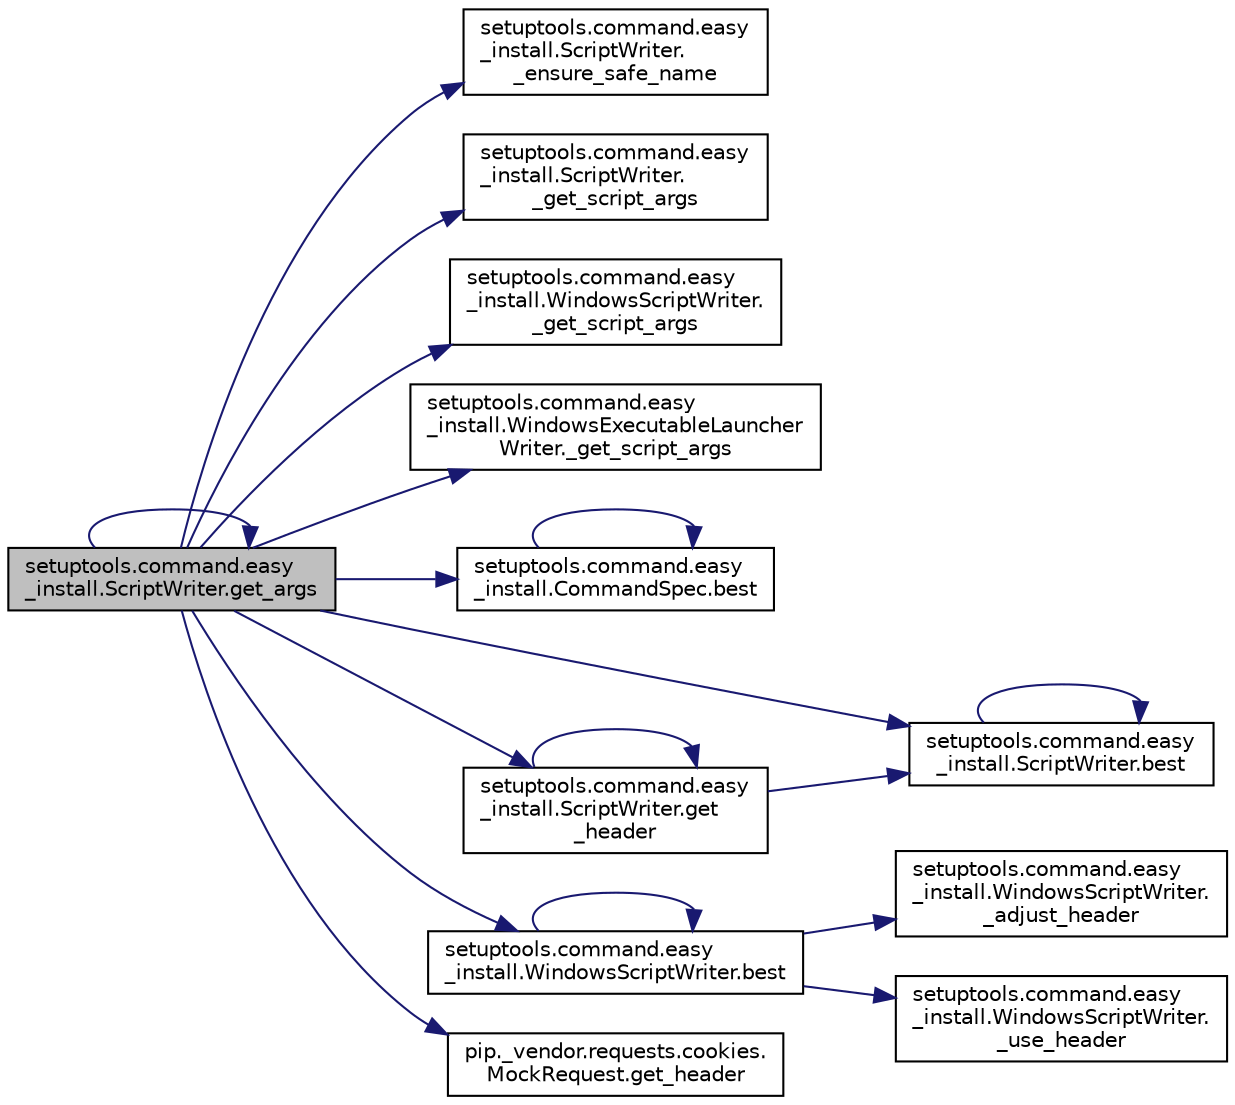 digraph "setuptools.command.easy_install.ScriptWriter.get_args"
{
 // LATEX_PDF_SIZE
  edge [fontname="Helvetica",fontsize="10",labelfontname="Helvetica",labelfontsize="10"];
  node [fontname="Helvetica",fontsize="10",shape=record];
  rankdir="LR";
  Node1 [label="setuptools.command.easy\l_install.ScriptWriter.get_args",height=0.2,width=0.4,color="black", fillcolor="grey75", style="filled", fontcolor="black",tooltip=" "];
  Node1 -> Node2 [color="midnightblue",fontsize="10",style="solid",fontname="Helvetica"];
  Node2 [label="setuptools.command.easy\l_install.ScriptWriter.\l_ensure_safe_name",height=0.2,width=0.4,color="black", fillcolor="white", style="filled",URL="$da/d2c/classsetuptools_1_1command_1_1easy__install_1_1_script_writer.html#adcfed12a29bcfa3cd68f55797b47956a",tooltip=" "];
  Node1 -> Node3 [color="midnightblue",fontsize="10",style="solid",fontname="Helvetica"];
  Node3 [label="setuptools.command.easy\l_install.ScriptWriter.\l_get_script_args",height=0.2,width=0.4,color="black", fillcolor="white", style="filled",URL="$da/d2c/classsetuptools_1_1command_1_1easy__install_1_1_script_writer.html#a06d65d34e0f038128c5637ff39bd2b14",tooltip=" "];
  Node1 -> Node4 [color="midnightblue",fontsize="10",style="solid",fontname="Helvetica"];
  Node4 [label="setuptools.command.easy\l_install.WindowsScriptWriter.\l_get_script_args",height=0.2,width=0.4,color="black", fillcolor="white", style="filled",URL="$dd/dae/classsetuptools_1_1command_1_1easy__install_1_1_windows_script_writer.html#ac5b990986a33dffcac1c52f577b13f15",tooltip=" "];
  Node1 -> Node5 [color="midnightblue",fontsize="10",style="solid",fontname="Helvetica"];
  Node5 [label="setuptools.command.easy\l_install.WindowsExecutableLauncher\lWriter._get_script_args",height=0.2,width=0.4,color="black", fillcolor="white", style="filled",URL="$de/d47/classsetuptools_1_1command_1_1easy__install_1_1_windows_executable_launcher_writer.html#a8c39dd28ae32c76fc18320263e7226f4",tooltip=" "];
  Node1 -> Node6 [color="midnightblue",fontsize="10",style="solid",fontname="Helvetica"];
  Node6 [label="setuptools.command.easy\l_install.CommandSpec.best",height=0.2,width=0.4,color="black", fillcolor="white", style="filled",URL="$d8/da2/classsetuptools_1_1command_1_1easy__install_1_1_command_spec.html#ac2ba0db896d483306a07e374489f412f",tooltip=" "];
  Node6 -> Node6 [color="midnightblue",fontsize="10",style="solid",fontname="Helvetica"];
  Node1 -> Node7 [color="midnightblue",fontsize="10",style="solid",fontname="Helvetica"];
  Node7 [label="setuptools.command.easy\l_install.ScriptWriter.best",height=0.2,width=0.4,color="black", fillcolor="white", style="filled",URL="$da/d2c/classsetuptools_1_1command_1_1easy__install_1_1_script_writer.html#a1eae4e5243b93a8dd44ec91b0f4987f4",tooltip=" "];
  Node7 -> Node7 [color="midnightblue",fontsize="10",style="solid",fontname="Helvetica"];
  Node1 -> Node8 [color="midnightblue",fontsize="10",style="solid",fontname="Helvetica"];
  Node8 [label="setuptools.command.easy\l_install.WindowsScriptWriter.best",height=0.2,width=0.4,color="black", fillcolor="white", style="filled",URL="$dd/dae/classsetuptools_1_1command_1_1easy__install_1_1_windows_script_writer.html#a0e902494038a088017e95fdfe07b76f1",tooltip=" "];
  Node8 -> Node9 [color="midnightblue",fontsize="10",style="solid",fontname="Helvetica"];
  Node9 [label="setuptools.command.easy\l_install.WindowsScriptWriter.\l_adjust_header",height=0.2,width=0.4,color="black", fillcolor="white", style="filled",URL="$dd/dae/classsetuptools_1_1command_1_1easy__install_1_1_windows_script_writer.html#a9b120b72490a815d82e737551944dc61",tooltip=" "];
  Node8 -> Node10 [color="midnightblue",fontsize="10",style="solid",fontname="Helvetica"];
  Node10 [label="setuptools.command.easy\l_install.WindowsScriptWriter.\l_use_header",height=0.2,width=0.4,color="black", fillcolor="white", style="filled",URL="$dd/dae/classsetuptools_1_1command_1_1easy__install_1_1_windows_script_writer.html#afd8f577e7895205b0cb3e8913a39d55a",tooltip=" "];
  Node8 -> Node8 [color="midnightblue",fontsize="10",style="solid",fontname="Helvetica"];
  Node1 -> Node1 [color="midnightblue",fontsize="10",style="solid",fontname="Helvetica"];
  Node1 -> Node11 [color="midnightblue",fontsize="10",style="solid",fontname="Helvetica"];
  Node11 [label="setuptools.command.easy\l_install.ScriptWriter.get\l_header",height=0.2,width=0.4,color="black", fillcolor="white", style="filled",URL="$da/d2c/classsetuptools_1_1command_1_1easy__install_1_1_script_writer.html#ac83d10c941931452c67d870cb9a740a1",tooltip=" "];
  Node11 -> Node7 [color="midnightblue",fontsize="10",style="solid",fontname="Helvetica"];
  Node11 -> Node11 [color="midnightblue",fontsize="10",style="solid",fontname="Helvetica"];
  Node1 -> Node12 [color="midnightblue",fontsize="10",style="solid",fontname="Helvetica"];
  Node12 [label="pip._vendor.requests.cookies.\lMockRequest.get_header",height=0.2,width=0.4,color="black", fillcolor="white", style="filled",URL="$d2/d29/classpip_1_1__vendor_1_1requests_1_1cookies_1_1_mock_request.html#a6f066ed32984f95380656d06a98bd307",tooltip=" "];
}
